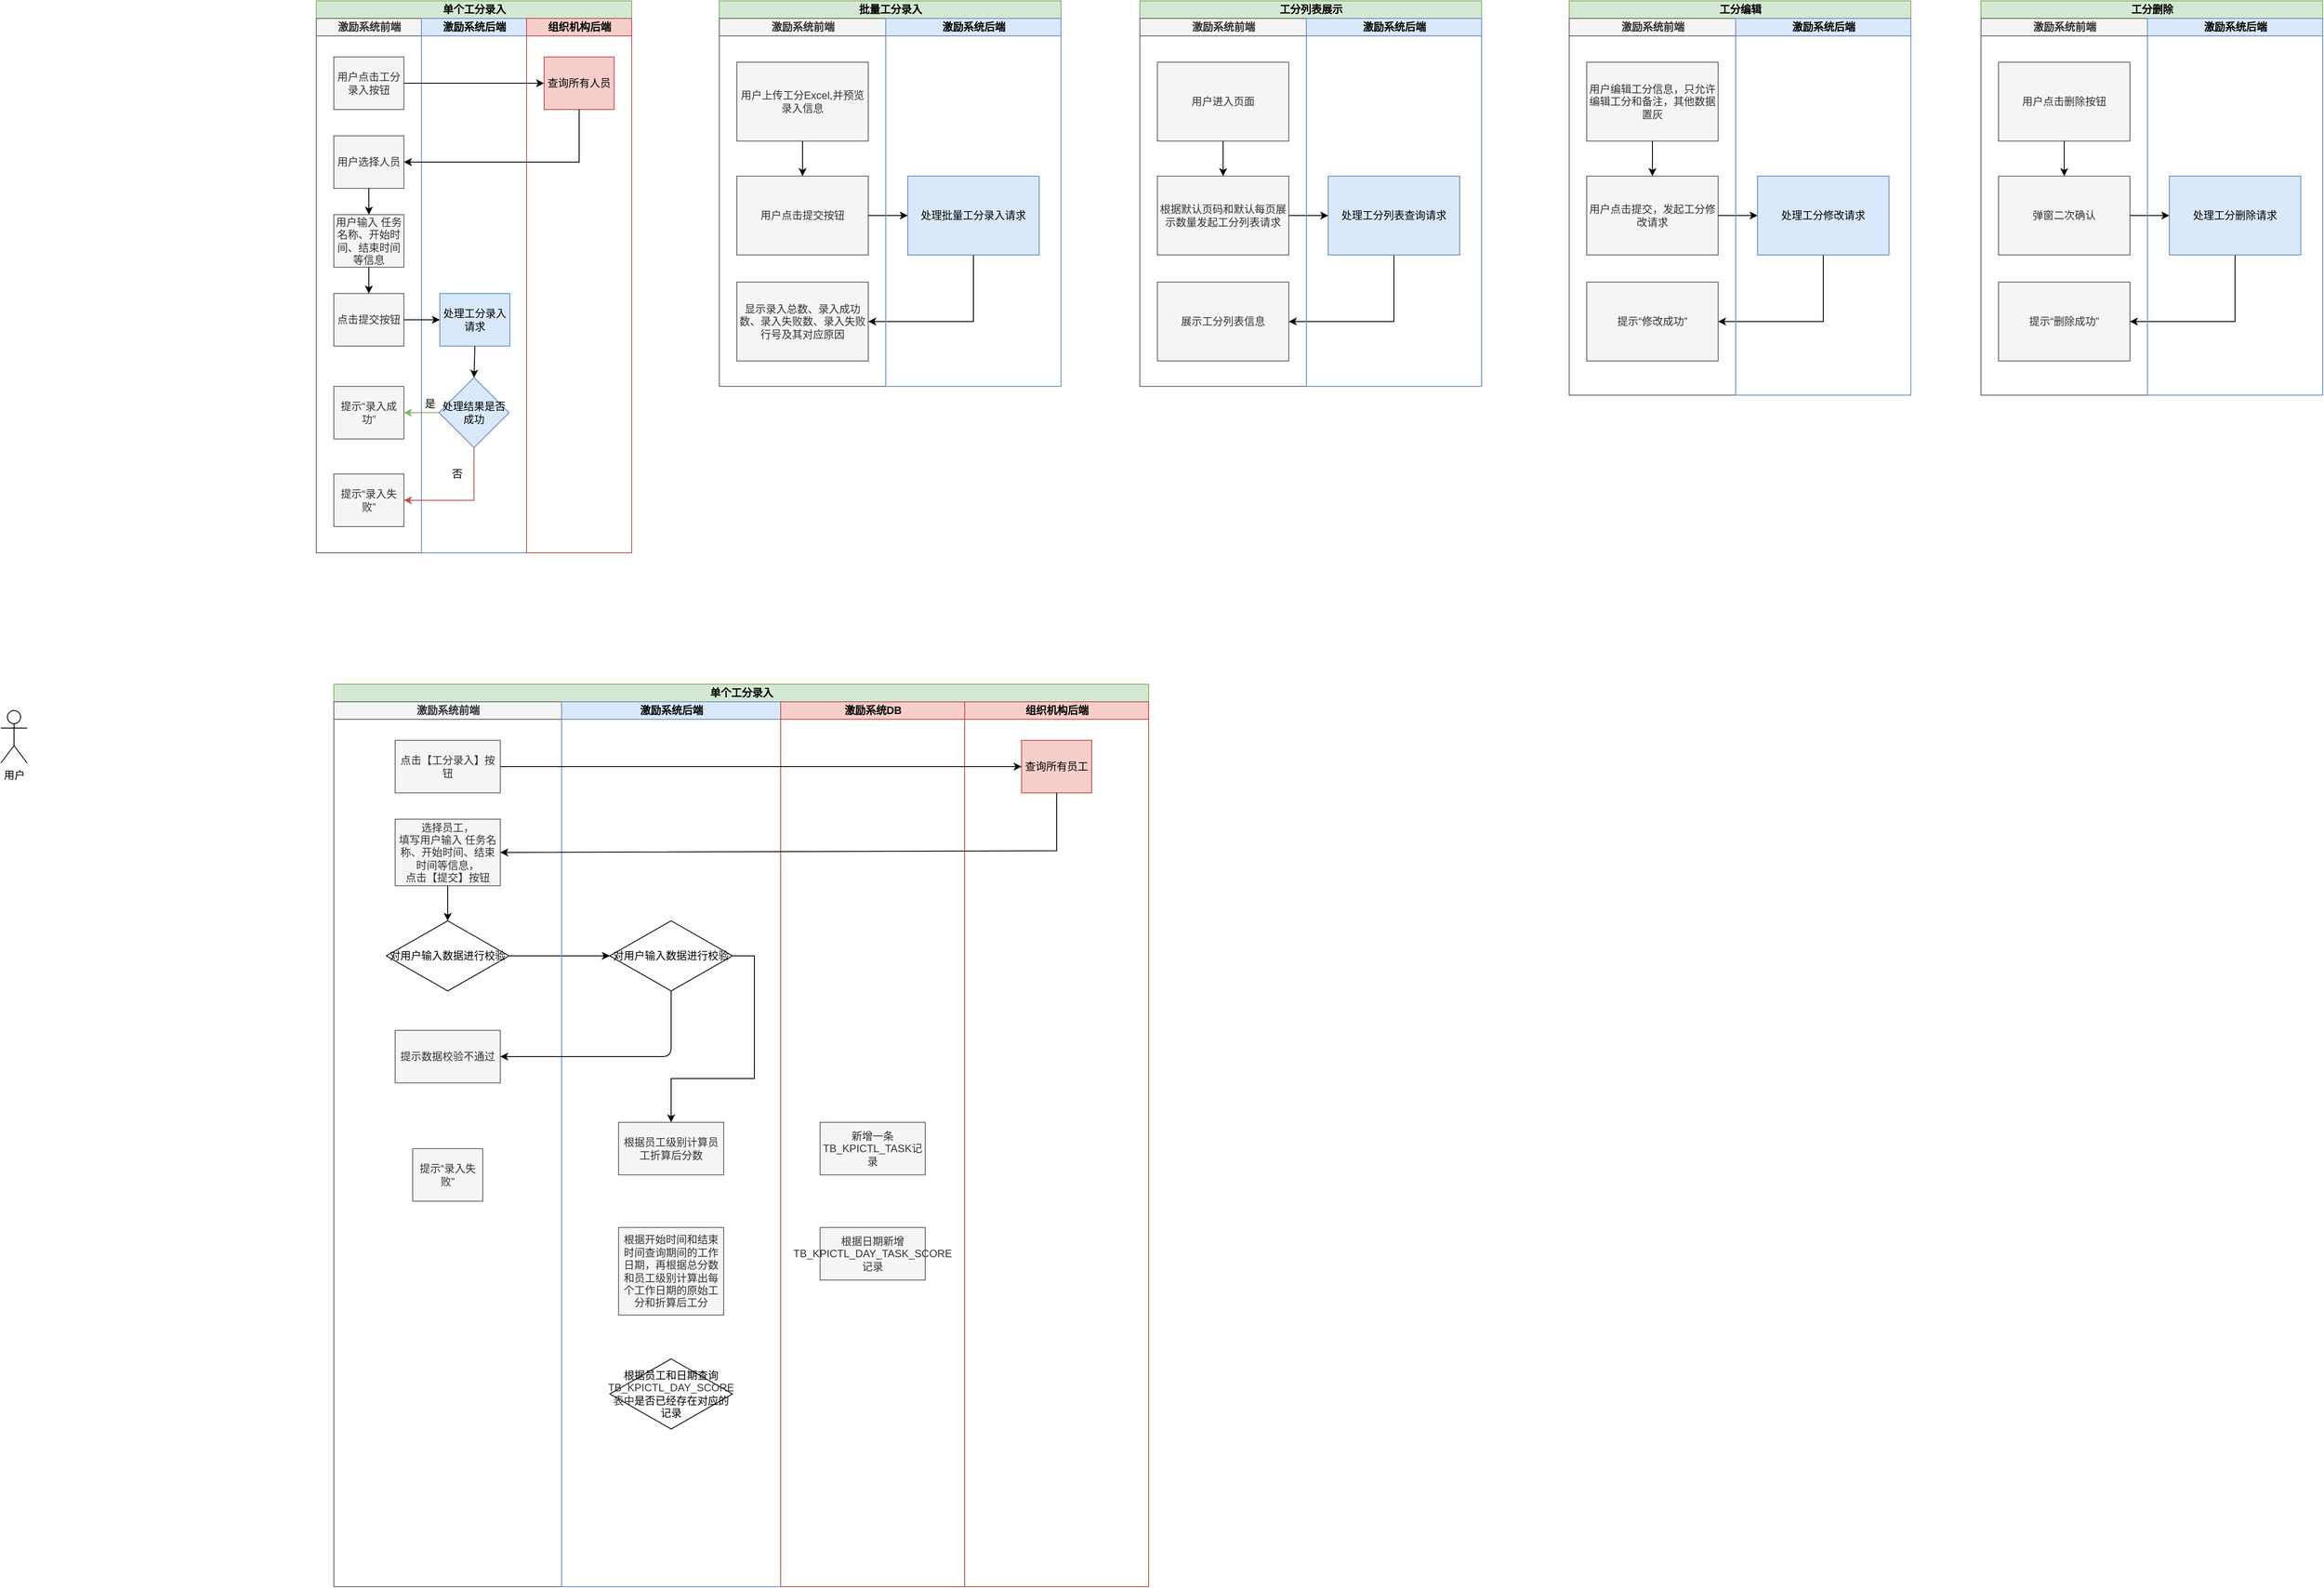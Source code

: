 <mxfile version="14.4.2" type="github">
  <diagram id="prtHgNgQTEPvFCAcTncT" name="Page-1">
    <mxGraphModel dx="2249" dy="1965" grid="1" gridSize="10" guides="1" tooltips="1" connect="1" arrows="1" fold="1" page="1" pageScale="1" pageWidth="827" pageHeight="1169" math="0" shadow="0">
      <root>
        <mxCell id="0" />
        <mxCell id="1" parent="0" />
        <mxCell id="nZk0RS3VTi37WjkvXvWl-15" value="单个工分录入" style="swimlane;html=1;childLayout=stackLayout;resizeParent=1;resizeParentMax=0;startSize=20;fillColor=#d5e8d4;strokeColor=#82b366;" parent="1" vertex="1">
          <mxGeometry x="220" y="-560" width="360" height="630" as="geometry" />
        </mxCell>
        <mxCell id="nZk0RS3VTi37WjkvXvWl-16" value="激励系统前端" style="swimlane;html=1;startSize=20;fillColor=#f5f5f5;strokeColor=#666666;fontColor=#333333;" parent="nZk0RS3VTi37WjkvXvWl-15" vertex="1">
          <mxGeometry y="20" width="120" height="610" as="geometry" />
        </mxCell>
        <mxCell id="nZk0RS3VTi37WjkvXvWl-20" value="用户点击工分录入按钮" style="rounded=0;whiteSpace=wrap;html=1;fontFamily=Helvetica;fontSize=12;fontColor=#333333;align=center;fillColor=#f5f5f5;strokeColor=#666666;" parent="nZk0RS3VTi37WjkvXvWl-16" vertex="1">
          <mxGeometry x="20" y="44" width="80" height="60" as="geometry" />
        </mxCell>
        <mxCell id="nZk0RS3VTi37WjkvXvWl-26" value="用户选择人员" style="rounded=0;whiteSpace=wrap;html=1;fontFamily=Helvetica;fontSize=12;fontColor=#333333;align=center;fillColor=#f5f5f5;strokeColor=#666666;" parent="nZk0RS3VTi37WjkvXvWl-16" vertex="1">
          <mxGeometry x="20" y="134" width="80" height="60" as="geometry" />
        </mxCell>
        <mxCell id="nZk0RS3VTi37WjkvXvWl-27" value="用户输入 任务名称、开始时间、结束时间等信息" style="rounded=0;whiteSpace=wrap;html=1;fontFamily=Helvetica;fontSize=12;fontColor=#333333;align=center;fillColor=#f5f5f5;strokeColor=#666666;" parent="nZk0RS3VTi37WjkvXvWl-16" vertex="1">
          <mxGeometry x="20" y="224" width="80" height="60" as="geometry" />
        </mxCell>
        <mxCell id="nZk0RS3VTi37WjkvXvWl-28" value="" style="endArrow=classic;html=1;entryX=0.5;entryY=0;entryDx=0;entryDy=0;exitX=0.5;exitY=1;exitDx=0;exitDy=0;" parent="nZk0RS3VTi37WjkvXvWl-16" source="nZk0RS3VTi37WjkvXvWl-26" target="nZk0RS3VTi37WjkvXvWl-27" edge="1">
          <mxGeometry width="50" height="50" relative="1" as="geometry">
            <mxPoint x="326" y="184" as="sourcePoint" />
            <mxPoint x="366" y="134" as="targetPoint" />
          </mxGeometry>
        </mxCell>
        <mxCell id="nZk0RS3VTi37WjkvXvWl-30" value="点击提交按钮" style="rounded=0;whiteSpace=wrap;html=1;fontFamily=Helvetica;fontSize=12;fontColor=#333333;align=center;fillColor=#f5f5f5;strokeColor=#666666;" parent="nZk0RS3VTi37WjkvXvWl-16" vertex="1">
          <mxGeometry x="20" y="314" width="80" height="60" as="geometry" />
        </mxCell>
        <mxCell id="nZk0RS3VTi37WjkvXvWl-31" value="" style="endArrow=classic;html=1;entryX=0.5;entryY=0;entryDx=0;entryDy=0;exitX=0.5;exitY=1;exitDx=0;exitDy=0;" parent="nZk0RS3VTi37WjkvXvWl-16" source="nZk0RS3VTi37WjkvXvWl-27" target="nZk0RS3VTi37WjkvXvWl-30" edge="1">
          <mxGeometry width="50" height="50" relative="1" as="geometry">
            <mxPoint x="60" y="290" as="sourcePoint" />
            <mxPoint x="84" y="210" as="targetPoint" />
          </mxGeometry>
        </mxCell>
        <mxCell id="nZk0RS3VTi37WjkvXvWl-43" value="提示“录入成功”" style="rounded=0;whiteSpace=wrap;html=1;fontFamily=Helvetica;fontSize=12;fontColor=#333333;align=center;fillColor=#f5f5f5;strokeColor=#666666;" parent="nZk0RS3VTi37WjkvXvWl-16" vertex="1">
          <mxGeometry x="20" y="420" width="80" height="60" as="geometry" />
        </mxCell>
        <mxCell id="nZk0RS3VTi37WjkvXvWl-44" value="提示“录入失败”" style="rounded=0;whiteSpace=wrap;html=1;fontFamily=Helvetica;fontSize=12;fontColor=#333333;align=center;fillColor=#f5f5f5;strokeColor=#666666;" parent="nZk0RS3VTi37WjkvXvWl-16" vertex="1">
          <mxGeometry x="20" y="520" width="80" height="60" as="geometry" />
        </mxCell>
        <mxCell id="nZk0RS3VTi37WjkvXvWl-17" value="激励系统后端" style="swimlane;html=1;startSize=20;fillColor=#dae8fc;strokeColor=#6c8ebf;" parent="nZk0RS3VTi37WjkvXvWl-15" vertex="1">
          <mxGeometry x="120" y="20" width="120" height="610" as="geometry" />
        </mxCell>
        <mxCell id="nZk0RS3VTi37WjkvXvWl-39" value="处理工分录入请求" style="rounded=0;whiteSpace=wrap;html=1;fontFamily=Helvetica;fontSize=12;align=center;fillColor=#dae8fc;strokeColor=#6c8ebf;" parent="nZk0RS3VTi37WjkvXvWl-17" vertex="1">
          <mxGeometry x="21" y="314" width="80" height="60" as="geometry" />
        </mxCell>
        <mxCell id="nZk0RS3VTi37WjkvXvWl-40" value="处理结果是否成功" style="rhombus;whiteSpace=wrap;html=1;fillColor=#dae8fc;strokeColor=#6c8ebf;" parent="nZk0RS3VTi37WjkvXvWl-17" vertex="1">
          <mxGeometry x="20" y="410" width="80" height="80" as="geometry" />
        </mxCell>
        <mxCell id="nZk0RS3VTi37WjkvXvWl-41" value="" style="endArrow=classic;html=1;exitX=0.5;exitY=1;exitDx=0;exitDy=0;entryX=0.5;entryY=0;entryDx=0;entryDy=0;" parent="nZk0RS3VTi37WjkvXvWl-17" source="nZk0RS3VTi37WjkvXvWl-39" target="nZk0RS3VTi37WjkvXvWl-40" edge="1">
          <mxGeometry width="50" height="50" relative="1" as="geometry">
            <mxPoint x="220" y="310" as="sourcePoint" />
            <mxPoint x="50" y="400" as="targetPoint" />
          </mxGeometry>
        </mxCell>
        <mxCell id="nZk0RS3VTi37WjkvXvWl-47" value="否" style="text;html=1;strokeColor=none;fillColor=none;align=center;verticalAlign=middle;whiteSpace=wrap;rounded=0;" parent="nZk0RS3VTi37WjkvXvWl-17" vertex="1">
          <mxGeometry x="21" y="510" width="40" height="20" as="geometry" />
        </mxCell>
        <mxCell id="nZk0RS3VTi37WjkvXvWl-48" value="是" style="text;html=1;strokeColor=none;fillColor=none;align=center;verticalAlign=middle;whiteSpace=wrap;rounded=0;" parent="nZk0RS3VTi37WjkvXvWl-17" vertex="1">
          <mxGeometry x="-10" y="430" width="40" height="20" as="geometry" />
        </mxCell>
        <mxCell id="nZk0RS3VTi37WjkvXvWl-18" value="组织机构后端" style="swimlane;html=1;startSize=20;fillColor=#f8cecc;strokeColor=#b85450;" parent="nZk0RS3VTi37WjkvXvWl-15" vertex="1">
          <mxGeometry x="240" y="20" width="120" height="610" as="geometry" />
        </mxCell>
        <mxCell id="nZk0RS3VTi37WjkvXvWl-21" value="查询所有人员" style="rounded=0;whiteSpace=wrap;html=1;fontFamily=Helvetica;fontSize=12;align=center;fillColor=#f8cecc;strokeColor=#b85450;" parent="nZk0RS3VTi37WjkvXvWl-18" vertex="1">
          <mxGeometry x="20" y="44" width="80" height="60" as="geometry" />
        </mxCell>
        <mxCell id="nZk0RS3VTi37WjkvXvWl-22" value="" style="endArrow=classic;html=1;entryX=0;entryY=0.5;entryDx=0;entryDy=0;" parent="nZk0RS3VTi37WjkvXvWl-15" source="nZk0RS3VTi37WjkvXvWl-20" target="nZk0RS3VTi37WjkvXvWl-21" edge="1">
          <mxGeometry width="50" height="50" relative="1" as="geometry">
            <mxPoint x="326" y="24" as="sourcePoint" />
            <mxPoint x="376" y="-26" as="targetPoint" />
          </mxGeometry>
        </mxCell>
        <mxCell id="nZk0RS3VTi37WjkvXvWl-23" value="" style="endArrow=classic;html=1;exitX=0.5;exitY=1;exitDx=0;exitDy=0;entryX=1;entryY=0.5;entryDx=0;entryDy=0;rounded=0;" parent="nZk0RS3VTi37WjkvXvWl-15" source="nZk0RS3VTi37WjkvXvWl-21" target="nZk0RS3VTi37WjkvXvWl-26" edge="1">
          <mxGeometry width="50" height="50" relative="1" as="geometry">
            <mxPoint x="326" y="224" as="sourcePoint" />
            <mxPoint x="106" y="184" as="targetPoint" />
            <Array as="points">
              <mxPoint x="300" y="184" />
            </Array>
          </mxGeometry>
        </mxCell>
        <mxCell id="nZk0RS3VTi37WjkvXvWl-45" value="" style="endArrow=classic;html=1;entryX=1;entryY=0.5;entryDx=0;entryDy=0;exitX=0;exitY=0.5;exitDx=0;exitDy=0;fillColor=#d5e8d4;strokeColor=#82b366;" parent="nZk0RS3VTi37WjkvXvWl-15" source="nZk0RS3VTi37WjkvXvWl-40" target="nZk0RS3VTi37WjkvXvWl-43" edge="1">
          <mxGeometry width="50" height="50" relative="1" as="geometry">
            <mxPoint x="340" y="540" as="sourcePoint" />
            <mxPoint x="390" y="490" as="targetPoint" />
          </mxGeometry>
        </mxCell>
        <mxCell id="nZk0RS3VTi37WjkvXvWl-46" value="" style="endArrow=classic;html=1;entryX=1;entryY=0.5;entryDx=0;entryDy=0;exitX=0.5;exitY=1;exitDx=0;exitDy=0;rounded=0;fillColor=#f8cecc;strokeColor=#b85450;" parent="nZk0RS3VTi37WjkvXvWl-15" source="nZk0RS3VTi37WjkvXvWl-40" target="nZk0RS3VTi37WjkvXvWl-44" edge="1">
          <mxGeometry width="50" height="50" relative="1" as="geometry">
            <mxPoint x="340" y="540" as="sourcePoint" />
            <mxPoint x="390" y="490" as="targetPoint" />
            <Array as="points">
              <mxPoint x="180" y="570" />
            </Array>
          </mxGeometry>
        </mxCell>
        <mxCell id="nZk0RS3VTi37WjkvXvWl-49" value="" style="endArrow=classic;html=1;entryX=0;entryY=0.5;entryDx=0;entryDy=0;exitX=1;exitY=0.5;exitDx=0;exitDy=0;" parent="nZk0RS3VTi37WjkvXvWl-15" source="nZk0RS3VTi37WjkvXvWl-30" target="nZk0RS3VTi37WjkvXvWl-39" edge="1">
          <mxGeometry width="50" height="50" relative="1" as="geometry">
            <mxPoint x="340" y="240" as="sourcePoint" />
            <mxPoint x="390" y="190" as="targetPoint" />
          </mxGeometry>
        </mxCell>
        <mxCell id="nZk0RS3VTi37WjkvXvWl-73" value="批量工分录入" style="swimlane;html=1;childLayout=stackLayout;resizeParent=1;resizeParentMax=0;startSize=20;fillColor=#d5e8d4;strokeColor=#82b366;" parent="1" vertex="1">
          <mxGeometry x="680" y="-560" width="390" height="440" as="geometry" />
        </mxCell>
        <mxCell id="nZk0RS3VTi37WjkvXvWl-74" value="激励系统前端" style="swimlane;html=1;startSize=20;fillColor=#f5f5f5;strokeColor=#666666;fontColor=#333333;" parent="nZk0RS3VTi37WjkvXvWl-73" vertex="1">
          <mxGeometry y="20" width="190" height="420" as="geometry" />
        </mxCell>
        <mxCell id="nZk0RS3VTi37WjkvXvWl-81" value="显示录入总数、录入成功数、录入失败数、录入失败行号及其对应原因" style="rounded=0;whiteSpace=wrap;html=1;fontFamily=Helvetica;fontSize=12;fontColor=#333333;align=center;fillColor=#f5f5f5;strokeColor=#666666;" parent="nZk0RS3VTi37WjkvXvWl-74" vertex="1">
          <mxGeometry x="20" y="301" width="150" height="90" as="geometry" />
        </mxCell>
        <mxCell id="nZk0RS3VTi37WjkvXvWl-97" value="用户点击提交按钮" style="rounded=0;whiteSpace=wrap;html=1;fontFamily=Helvetica;fontSize=12;fontColor=#333333;align=center;fillColor=#f5f5f5;strokeColor=#666666;" parent="nZk0RS3VTi37WjkvXvWl-74" vertex="1">
          <mxGeometry x="20" y="180" width="150" height="90" as="geometry" />
        </mxCell>
        <mxCell id="nZk0RS3VTi37WjkvXvWl-99" value="用户上传工分Excel,并预览录入信息" style="rounded=0;whiteSpace=wrap;html=1;fontFamily=Helvetica;fontSize=12;fontColor=#333333;align=center;fillColor=#f5f5f5;strokeColor=#666666;" parent="nZk0RS3VTi37WjkvXvWl-74" vertex="1">
          <mxGeometry x="20" y="50" width="150" height="90" as="geometry" />
        </mxCell>
        <mxCell id="nZk0RS3VTi37WjkvXvWl-100" value="" style="endArrow=classic;html=1;entryX=0.5;entryY=0;entryDx=0;entryDy=0;exitX=0.5;exitY=1;exitDx=0;exitDy=0;" parent="nZk0RS3VTi37WjkvXvWl-74" source="nZk0RS3VTi37WjkvXvWl-99" target="nZk0RS3VTi37WjkvXvWl-97" edge="1">
          <mxGeometry width="50" height="50" relative="1" as="geometry">
            <mxPoint x="-350" y="120" as="sourcePoint" />
            <mxPoint x="-300" y="70" as="targetPoint" />
          </mxGeometry>
        </mxCell>
        <mxCell id="nZk0RS3VTi37WjkvXvWl-86" value="" style="endArrow=classic;html=1;exitX=0.5;exitY=1;exitDx=0;exitDy=0;entryX=1;entryY=0.5;entryDx=0;entryDy=0;rounded=0;" parent="nZk0RS3VTi37WjkvXvWl-73" source="nZk0RS3VTi37WjkvXvWl-98" target="nZk0RS3VTi37WjkvXvWl-81" edge="1">
          <mxGeometry width="50" height="50" relative="1" as="geometry">
            <mxPoint x="280" y="275" as="sourcePoint" />
            <mxPoint x="180" y="581" as="targetPoint" />
            <Array as="points">
              <mxPoint x="290" y="366" />
            </Array>
          </mxGeometry>
        </mxCell>
        <mxCell id="nZk0RS3VTi37WjkvXvWl-91" value="" style="endArrow=classic;html=1;entryX=0;entryY=0.5;entryDx=0;entryDy=0;" parent="nZk0RS3VTi37WjkvXvWl-73" target="nZk0RS3VTi37WjkvXvWl-98" edge="1">
          <mxGeometry width="50" height="50" relative="1" as="geometry">
            <mxPoint x="170" y="245" as="sourcePoint" />
            <mxPoint x="210" y="245" as="targetPoint" />
          </mxGeometry>
        </mxCell>
        <mxCell id="nZk0RS3VTi37WjkvXvWl-83" value="激励系统后端" style="swimlane;html=1;startSize=20;fillColor=#dae8fc;strokeColor=#6c8ebf;" parent="nZk0RS3VTi37WjkvXvWl-73" vertex="1">
          <mxGeometry x="190" y="20" width="200" height="420" as="geometry" />
        </mxCell>
        <mxCell id="nZk0RS3VTi37WjkvXvWl-98" value="处理批量工分录入请求" style="rounded=0;whiteSpace=wrap;html=1;fontFamily=Helvetica;fontSize=12;align=center;fillColor=#dae8fc;strokeColor=#6c8ebf;" parent="nZk0RS3VTi37WjkvXvWl-83" vertex="1">
          <mxGeometry x="25" y="180" width="150" height="90" as="geometry" />
        </mxCell>
        <mxCell id="nZk0RS3VTi37WjkvXvWl-111" value="工分列表展示" style="swimlane;html=1;childLayout=stackLayout;resizeParent=1;resizeParentMax=0;startSize=20;fillColor=#d5e8d4;strokeColor=#82b366;" parent="1" vertex="1">
          <mxGeometry x="1160" y="-560" width="390" height="440" as="geometry" />
        </mxCell>
        <mxCell id="nZk0RS3VTi37WjkvXvWl-112" value="激励系统前端" style="swimlane;html=1;startSize=20;fillColor=#f5f5f5;strokeColor=#666666;fontColor=#333333;" parent="nZk0RS3VTi37WjkvXvWl-111" vertex="1">
          <mxGeometry y="20" width="190" height="420" as="geometry" />
        </mxCell>
        <mxCell id="nZk0RS3VTi37WjkvXvWl-113" value="展示工分列表信息" style="rounded=0;whiteSpace=wrap;html=1;fontFamily=Helvetica;fontSize=12;fontColor=#333333;align=center;fillColor=#f5f5f5;strokeColor=#666666;" parent="nZk0RS3VTi37WjkvXvWl-112" vertex="1">
          <mxGeometry x="20" y="301" width="150" height="90" as="geometry" />
        </mxCell>
        <mxCell id="nZk0RS3VTi37WjkvXvWl-114" value="根据默认页码和默认每页展示数量发起工分列表请求" style="rounded=0;whiteSpace=wrap;html=1;fontFamily=Helvetica;fontSize=12;fontColor=#333333;align=center;fillColor=#f5f5f5;strokeColor=#666666;" parent="nZk0RS3VTi37WjkvXvWl-112" vertex="1">
          <mxGeometry x="20" y="180" width="150" height="90" as="geometry" />
        </mxCell>
        <mxCell id="nZk0RS3VTi37WjkvXvWl-115" value="用户进入页面" style="rounded=0;whiteSpace=wrap;html=1;fontFamily=Helvetica;fontSize=12;fontColor=#333333;align=center;fillColor=#f5f5f5;strokeColor=#666666;" parent="nZk0RS3VTi37WjkvXvWl-112" vertex="1">
          <mxGeometry x="20" y="50" width="150" height="90" as="geometry" />
        </mxCell>
        <mxCell id="nZk0RS3VTi37WjkvXvWl-116" value="" style="endArrow=classic;html=1;entryX=0.5;entryY=0;entryDx=0;entryDy=0;exitX=0.5;exitY=1;exitDx=0;exitDy=0;" parent="nZk0RS3VTi37WjkvXvWl-112" source="nZk0RS3VTi37WjkvXvWl-115" target="nZk0RS3VTi37WjkvXvWl-114" edge="1">
          <mxGeometry width="50" height="50" relative="1" as="geometry">
            <mxPoint x="-350" y="120" as="sourcePoint" />
            <mxPoint x="-300" y="70" as="targetPoint" />
          </mxGeometry>
        </mxCell>
        <mxCell id="nZk0RS3VTi37WjkvXvWl-117" value="" style="endArrow=classic;html=1;exitX=0.5;exitY=1;exitDx=0;exitDy=0;entryX=1;entryY=0.5;entryDx=0;entryDy=0;rounded=0;" parent="nZk0RS3VTi37WjkvXvWl-111" source="nZk0RS3VTi37WjkvXvWl-120" target="nZk0RS3VTi37WjkvXvWl-113" edge="1">
          <mxGeometry width="50" height="50" relative="1" as="geometry">
            <mxPoint x="280" y="275" as="sourcePoint" />
            <mxPoint x="180" y="581" as="targetPoint" />
            <Array as="points">
              <mxPoint x="290" y="366" />
            </Array>
          </mxGeometry>
        </mxCell>
        <mxCell id="nZk0RS3VTi37WjkvXvWl-118" value="" style="endArrow=classic;html=1;entryX=0;entryY=0.5;entryDx=0;entryDy=0;" parent="nZk0RS3VTi37WjkvXvWl-111" target="nZk0RS3VTi37WjkvXvWl-120" edge="1">
          <mxGeometry width="50" height="50" relative="1" as="geometry">
            <mxPoint x="170" y="245" as="sourcePoint" />
            <mxPoint x="210" y="245" as="targetPoint" />
          </mxGeometry>
        </mxCell>
        <mxCell id="nZk0RS3VTi37WjkvXvWl-119" value="激励系统后端" style="swimlane;html=1;startSize=20;fillColor=#dae8fc;strokeColor=#6c8ebf;" parent="nZk0RS3VTi37WjkvXvWl-111" vertex="1">
          <mxGeometry x="190" y="20" width="200" height="420" as="geometry" />
        </mxCell>
        <mxCell id="nZk0RS3VTi37WjkvXvWl-120" value="处理工分列表查询请求" style="rounded=0;whiteSpace=wrap;html=1;fontFamily=Helvetica;fontSize=12;align=center;fillColor=#dae8fc;strokeColor=#6c8ebf;" parent="nZk0RS3VTi37WjkvXvWl-119" vertex="1">
          <mxGeometry x="25" y="180" width="150" height="90" as="geometry" />
        </mxCell>
        <mxCell id="nZk0RS3VTi37WjkvXvWl-136" value="工分编辑" style="swimlane;html=1;childLayout=stackLayout;resizeParent=1;resizeParentMax=0;startSize=20;fillColor=#d5e8d4;strokeColor=#82b366;" parent="1" vertex="1">
          <mxGeometry x="1650" y="-560" width="390" height="450" as="geometry" />
        </mxCell>
        <mxCell id="nZk0RS3VTi37WjkvXvWl-137" value="激励系统前端" style="swimlane;html=1;startSize=20;fillColor=#f5f5f5;strokeColor=#666666;fontColor=#333333;" parent="nZk0RS3VTi37WjkvXvWl-136" vertex="1">
          <mxGeometry y="20" width="190" height="430" as="geometry" />
        </mxCell>
        <mxCell id="nZk0RS3VTi37WjkvXvWl-138" value="提示“修改成功”" style="rounded=0;whiteSpace=wrap;html=1;fontFamily=Helvetica;fontSize=12;fontColor=#333333;align=center;fillColor=#f5f5f5;strokeColor=#666666;" parent="nZk0RS3VTi37WjkvXvWl-137" vertex="1">
          <mxGeometry x="20" y="301" width="150" height="90" as="geometry" />
        </mxCell>
        <mxCell id="nZk0RS3VTi37WjkvXvWl-139" value="用户点击提交，发起工分修改请求" style="rounded=0;whiteSpace=wrap;html=1;fontFamily=Helvetica;fontSize=12;fontColor=#333333;align=center;fillColor=#f5f5f5;strokeColor=#666666;" parent="nZk0RS3VTi37WjkvXvWl-137" vertex="1">
          <mxGeometry x="20" y="180" width="150" height="90" as="geometry" />
        </mxCell>
        <mxCell id="nZk0RS3VTi37WjkvXvWl-140" value="用户编辑工分信息，只允许编辑工分和备注，其他数据置灰" style="rounded=0;whiteSpace=wrap;html=1;fontFamily=Helvetica;fontSize=12;fontColor=#333333;align=center;fillColor=#f5f5f5;strokeColor=#666666;" parent="nZk0RS3VTi37WjkvXvWl-137" vertex="1">
          <mxGeometry x="20" y="50" width="150" height="90" as="geometry" />
        </mxCell>
        <mxCell id="nZk0RS3VTi37WjkvXvWl-141" value="" style="endArrow=classic;html=1;entryX=0.5;entryY=0;entryDx=0;entryDy=0;exitX=0.5;exitY=1;exitDx=0;exitDy=0;" parent="nZk0RS3VTi37WjkvXvWl-137" source="nZk0RS3VTi37WjkvXvWl-140" target="nZk0RS3VTi37WjkvXvWl-139" edge="1">
          <mxGeometry width="50" height="50" relative="1" as="geometry">
            <mxPoint x="-350" y="120" as="sourcePoint" />
            <mxPoint x="-300" y="70" as="targetPoint" />
          </mxGeometry>
        </mxCell>
        <mxCell id="nZk0RS3VTi37WjkvXvWl-142" value="" style="endArrow=classic;html=1;exitX=0.5;exitY=1;exitDx=0;exitDy=0;entryX=1;entryY=0.5;entryDx=0;entryDy=0;rounded=0;" parent="nZk0RS3VTi37WjkvXvWl-136" source="nZk0RS3VTi37WjkvXvWl-145" target="nZk0RS3VTi37WjkvXvWl-138" edge="1">
          <mxGeometry width="50" height="50" relative="1" as="geometry">
            <mxPoint x="280" y="275" as="sourcePoint" />
            <mxPoint x="180" y="581" as="targetPoint" />
            <Array as="points">
              <mxPoint x="290" y="366" />
            </Array>
          </mxGeometry>
        </mxCell>
        <mxCell id="nZk0RS3VTi37WjkvXvWl-143" value="" style="endArrow=classic;html=1;entryX=0;entryY=0.5;entryDx=0;entryDy=0;" parent="nZk0RS3VTi37WjkvXvWl-136" target="nZk0RS3VTi37WjkvXvWl-145" edge="1">
          <mxGeometry width="50" height="50" relative="1" as="geometry">
            <mxPoint x="170" y="245" as="sourcePoint" />
            <mxPoint x="210" y="245" as="targetPoint" />
          </mxGeometry>
        </mxCell>
        <mxCell id="nZk0RS3VTi37WjkvXvWl-144" value="激励系统后端" style="swimlane;html=1;startSize=20;fillColor=#dae8fc;strokeColor=#6c8ebf;" parent="nZk0RS3VTi37WjkvXvWl-136" vertex="1">
          <mxGeometry x="190" y="20" width="200" height="430" as="geometry" />
        </mxCell>
        <mxCell id="nZk0RS3VTi37WjkvXvWl-145" value="处理工分修改请求" style="rounded=0;whiteSpace=wrap;html=1;fontFamily=Helvetica;fontSize=12;align=center;fillColor=#dae8fc;strokeColor=#6c8ebf;" parent="nZk0RS3VTi37WjkvXvWl-144" vertex="1">
          <mxGeometry x="25" y="180" width="150" height="90" as="geometry" />
        </mxCell>
        <mxCell id="nZk0RS3VTi37WjkvXvWl-146" value="工分删除" style="swimlane;html=1;childLayout=stackLayout;resizeParent=1;resizeParentMax=0;startSize=20;fillColor=#d5e8d4;strokeColor=#82b366;" parent="1" vertex="1">
          <mxGeometry x="2120" y="-560" width="390" height="450" as="geometry" />
        </mxCell>
        <mxCell id="nZk0RS3VTi37WjkvXvWl-147" value="激励系统前端" style="swimlane;html=1;startSize=20;fillColor=#f5f5f5;strokeColor=#666666;fontColor=#333333;" parent="nZk0RS3VTi37WjkvXvWl-146" vertex="1">
          <mxGeometry y="20" width="190" height="430" as="geometry" />
        </mxCell>
        <mxCell id="nZk0RS3VTi37WjkvXvWl-148" value="提示“删除成功”" style="rounded=0;whiteSpace=wrap;html=1;fontFamily=Helvetica;fontSize=12;fontColor=#333333;align=center;fillColor=#f5f5f5;strokeColor=#666666;" parent="nZk0RS3VTi37WjkvXvWl-147" vertex="1">
          <mxGeometry x="20" y="301" width="150" height="90" as="geometry" />
        </mxCell>
        <mxCell id="nZk0RS3VTi37WjkvXvWl-149" value="弹窗二次确认" style="rounded=0;whiteSpace=wrap;html=1;fontFamily=Helvetica;fontSize=12;fontColor=#333333;align=center;fillColor=#f5f5f5;strokeColor=#666666;" parent="nZk0RS3VTi37WjkvXvWl-147" vertex="1">
          <mxGeometry x="20" y="180" width="150" height="90" as="geometry" />
        </mxCell>
        <mxCell id="nZk0RS3VTi37WjkvXvWl-150" value="用户点击删除按钮" style="rounded=0;whiteSpace=wrap;html=1;fontFamily=Helvetica;fontSize=12;fontColor=#333333;align=center;fillColor=#f5f5f5;strokeColor=#666666;" parent="nZk0RS3VTi37WjkvXvWl-147" vertex="1">
          <mxGeometry x="20" y="50" width="150" height="90" as="geometry" />
        </mxCell>
        <mxCell id="nZk0RS3VTi37WjkvXvWl-151" value="" style="endArrow=classic;html=1;entryX=0.5;entryY=0;entryDx=0;entryDy=0;exitX=0.5;exitY=1;exitDx=0;exitDy=0;" parent="nZk0RS3VTi37WjkvXvWl-147" source="nZk0RS3VTi37WjkvXvWl-150" target="nZk0RS3VTi37WjkvXvWl-149" edge="1">
          <mxGeometry width="50" height="50" relative="1" as="geometry">
            <mxPoint x="-350" y="120" as="sourcePoint" />
            <mxPoint x="-300" y="70" as="targetPoint" />
          </mxGeometry>
        </mxCell>
        <mxCell id="nZk0RS3VTi37WjkvXvWl-152" value="" style="endArrow=classic;html=1;exitX=0.5;exitY=1;exitDx=0;exitDy=0;entryX=1;entryY=0.5;entryDx=0;entryDy=0;rounded=0;" parent="nZk0RS3VTi37WjkvXvWl-146" source="nZk0RS3VTi37WjkvXvWl-155" target="nZk0RS3VTi37WjkvXvWl-148" edge="1">
          <mxGeometry width="50" height="50" relative="1" as="geometry">
            <mxPoint x="280" y="275" as="sourcePoint" />
            <mxPoint x="180" y="581" as="targetPoint" />
            <Array as="points">
              <mxPoint x="290" y="366" />
            </Array>
          </mxGeometry>
        </mxCell>
        <mxCell id="nZk0RS3VTi37WjkvXvWl-153" value="" style="endArrow=classic;html=1;entryX=0;entryY=0.5;entryDx=0;entryDy=0;" parent="nZk0RS3VTi37WjkvXvWl-146" target="nZk0RS3VTi37WjkvXvWl-155" edge="1">
          <mxGeometry width="50" height="50" relative="1" as="geometry">
            <mxPoint x="170" y="245" as="sourcePoint" />
            <mxPoint x="210" y="245" as="targetPoint" />
          </mxGeometry>
        </mxCell>
        <mxCell id="nZk0RS3VTi37WjkvXvWl-154" value="激励系统后端" style="swimlane;html=1;startSize=20;fillColor=#dae8fc;strokeColor=#6c8ebf;" parent="nZk0RS3VTi37WjkvXvWl-146" vertex="1">
          <mxGeometry x="190" y="20" width="200" height="430" as="geometry" />
        </mxCell>
        <mxCell id="nZk0RS3VTi37WjkvXvWl-155" value="处理工分删除请求" style="rounded=0;whiteSpace=wrap;html=1;fontFamily=Helvetica;fontSize=12;align=center;fillColor=#dae8fc;strokeColor=#6c8ebf;" parent="nZk0RS3VTi37WjkvXvWl-154" vertex="1">
          <mxGeometry x="25" y="180" width="150" height="90" as="geometry" />
        </mxCell>
        <mxCell id="0NntgrHoQrxKfrzZQnRG-1" value="单个工分录入" style="swimlane;html=1;childLayout=stackLayout;resizeParent=1;resizeParentMax=0;startSize=20;fillColor=#d5e8d4;strokeColor=#82b366;" vertex="1" parent="1">
          <mxGeometry x="240" y="220" width="930" height="1030" as="geometry" />
        </mxCell>
        <mxCell id="0NntgrHoQrxKfrzZQnRG-23" value="" style="endArrow=classic;html=1;exitX=1;exitY=0.5;exitDx=0;exitDy=0;entryX=0;entryY=0.5;entryDx=0;entryDy=0;" edge="1" parent="0NntgrHoQrxKfrzZQnRG-1" source="0NntgrHoQrxKfrzZQnRG-26" target="0NntgrHoQrxKfrzZQnRG-49">
          <mxGeometry width="50" height="50" relative="1" as="geometry">
            <mxPoint x="140" y="364" as="sourcePoint" />
            <mxPoint x="270" y="310" as="targetPoint" />
          </mxGeometry>
        </mxCell>
        <mxCell id="0NntgrHoQrxKfrzZQnRG-2" value="激励系统前端" style="swimlane;html=1;startSize=20;fillColor=#f5f5f5;strokeColor=#666666;fontColor=#333333;" vertex="1" parent="0NntgrHoQrxKfrzZQnRG-1">
          <mxGeometry y="20" width="260" height="1010" as="geometry" />
        </mxCell>
        <mxCell id="0NntgrHoQrxKfrzZQnRG-3" value="点击【工分录入】按钮" style="rounded=0;whiteSpace=wrap;html=1;fontFamily=Helvetica;fontSize=12;fontColor=#333333;align=center;fillColor=#f5f5f5;strokeColor=#666666;" vertex="1" parent="0NntgrHoQrxKfrzZQnRG-2">
          <mxGeometry x="70" y="44" width="120" height="60" as="geometry" />
        </mxCell>
        <mxCell id="0NntgrHoQrxKfrzZQnRG-4" value="选择员工，&lt;br&gt;填写用户输入 任务名称、开始时间、结束时间等信息，&lt;br&gt;&lt;div&gt;&lt;span&gt;点击【提交&lt;/span&gt;&lt;span&gt;】按钮&lt;/span&gt;&lt;/div&gt;" style="rounded=0;whiteSpace=wrap;html=1;fontFamily=Helvetica;fontSize=12;fontColor=#333333;align=center;fillColor=#f5f5f5;strokeColor=#666666;" vertex="1" parent="0NntgrHoQrxKfrzZQnRG-2">
          <mxGeometry x="70" y="134" width="120" height="76" as="geometry" />
        </mxCell>
        <mxCell id="0NntgrHoQrxKfrzZQnRG-6" value="" style="endArrow=classic;html=1;entryX=0.5;entryY=0;entryDx=0;entryDy=0;exitX=0.5;exitY=1;exitDx=0;exitDy=0;" edge="1" parent="0NntgrHoQrxKfrzZQnRG-2" source="0NntgrHoQrxKfrzZQnRG-4" target="0NntgrHoQrxKfrzZQnRG-26">
          <mxGeometry width="50" height="50" relative="1" as="geometry">
            <mxPoint x="366" y="184" as="sourcePoint" />
            <mxPoint x="130" y="230" as="targetPoint" />
          </mxGeometry>
        </mxCell>
        <mxCell id="0NntgrHoQrxKfrzZQnRG-10" value="提示“录入失败”" style="rounded=0;whiteSpace=wrap;html=1;fontFamily=Helvetica;fontSize=12;fontColor=#333333;align=center;fillColor=#f5f5f5;strokeColor=#666666;" vertex="1" parent="0NntgrHoQrxKfrzZQnRG-2">
          <mxGeometry x="90" y="510" width="80" height="60" as="geometry" />
        </mxCell>
        <mxCell id="0NntgrHoQrxKfrzZQnRG-26" value="对用户输入数据进行校验" style="rhombus;whiteSpace=wrap;html=1;" vertex="1" parent="0NntgrHoQrxKfrzZQnRG-2">
          <mxGeometry x="60" y="250" width="140" height="80" as="geometry" />
        </mxCell>
        <mxCell id="0NntgrHoQrxKfrzZQnRG-47" value="提示数据校验不通过" style="rounded=0;whiteSpace=wrap;html=1;fontFamily=Helvetica;fontSize=12;fontColor=#333333;align=center;fillColor=#f5f5f5;strokeColor=#666666;" vertex="1" parent="0NntgrHoQrxKfrzZQnRG-2">
          <mxGeometry x="70" y="375" width="120" height="60" as="geometry" />
        </mxCell>
        <mxCell id="0NntgrHoQrxKfrzZQnRG-11" value="激励系统后端" style="swimlane;html=1;startSize=20;fillColor=#dae8fc;strokeColor=#6c8ebf;" vertex="1" parent="0NntgrHoQrxKfrzZQnRG-1">
          <mxGeometry x="260" y="20" width="250" height="1010" as="geometry" />
        </mxCell>
        <mxCell id="0NntgrHoQrxKfrzZQnRG-49" value="对用户输入数据进行校验" style="rhombus;whiteSpace=wrap;html=1;" vertex="1" parent="0NntgrHoQrxKfrzZQnRG-11">
          <mxGeometry x="55" y="250" width="140" height="80" as="geometry" />
        </mxCell>
        <mxCell id="0NntgrHoQrxKfrzZQnRG-50" value="根据员工级别计算员工折算后分数" style="rounded=0;whiteSpace=wrap;html=1;fontFamily=Helvetica;fontSize=12;fontColor=#333333;align=center;fillColor=#f5f5f5;strokeColor=#666666;" vertex="1" parent="0NntgrHoQrxKfrzZQnRG-11">
          <mxGeometry x="65" y="480" width="120" height="60" as="geometry" />
        </mxCell>
        <mxCell id="0NntgrHoQrxKfrzZQnRG-54" value="" style="endArrow=classic;html=1;exitX=1;exitY=0.5;exitDx=0;exitDy=0;entryX=0.5;entryY=0;entryDx=0;entryDy=0;rounded=0;" edge="1" parent="0NntgrHoQrxKfrzZQnRG-11" source="0NntgrHoQrxKfrzZQnRG-49" target="0NntgrHoQrxKfrzZQnRG-50">
          <mxGeometry width="50" height="50" relative="1" as="geometry">
            <mxPoint x="135" y="340" as="sourcePoint" />
            <mxPoint x="-60" y="415" as="targetPoint" />
            <Array as="points">
              <mxPoint x="220" y="290" />
              <mxPoint x="220" y="430" />
              <mxPoint x="125" y="430" />
            </Array>
          </mxGeometry>
        </mxCell>
        <mxCell id="0NntgrHoQrxKfrzZQnRG-55" value="根据开始时间和结束时间查询期间的工作日期，再根据总分数和员工级别计算出每个工作日期的原始工分和折算后工分" style="rounded=0;whiteSpace=wrap;html=1;fontFamily=Helvetica;fontSize=12;fontColor=#333333;align=center;fillColor=#f5f5f5;strokeColor=#666666;" vertex="1" parent="0NntgrHoQrxKfrzZQnRG-11">
          <mxGeometry x="65" y="600" width="120" height="100" as="geometry" />
        </mxCell>
        <mxCell id="0NntgrHoQrxKfrzZQnRG-57" value="根据员工和日期查询&lt;span style=&quot;color: rgb(51 , 51 , 51)&quot;&gt;TB_KPICTL_DAY_SCORE表中&lt;/span&gt;是否已经存在对应的记录" style="rhombus;whiteSpace=wrap;html=1;" vertex="1" parent="0NntgrHoQrxKfrzZQnRG-11">
          <mxGeometry x="55" y="750" width="140" height="80" as="geometry" />
        </mxCell>
        <mxCell id="0NntgrHoQrxKfrzZQnRG-17" value="激励系统DB" style="swimlane;html=1;startSize=20;fillColor=#f8cecc;strokeColor=#b85450;" vertex="1" parent="0NntgrHoQrxKfrzZQnRG-1">
          <mxGeometry x="510" y="20" width="210" height="1010" as="geometry" />
        </mxCell>
        <mxCell id="0NntgrHoQrxKfrzZQnRG-53" value="新增一条TB_KPICTL_TASK记录" style="rounded=0;whiteSpace=wrap;html=1;fontFamily=Helvetica;fontSize=12;fontColor=#333333;align=center;fillColor=#f5f5f5;strokeColor=#666666;" vertex="1" parent="0NntgrHoQrxKfrzZQnRG-17">
          <mxGeometry x="45" y="480" width="120" height="60" as="geometry" />
        </mxCell>
        <mxCell id="0NntgrHoQrxKfrzZQnRG-56" value="根据日期新增TB_KPICTL_DAY_TASK_SCORE记录" style="rounded=0;whiteSpace=wrap;html=1;fontFamily=Helvetica;fontSize=12;fontColor=#333333;align=center;fillColor=#f5f5f5;strokeColor=#666666;" vertex="1" parent="0NntgrHoQrxKfrzZQnRG-17">
          <mxGeometry x="45" y="600" width="120" height="60" as="geometry" />
        </mxCell>
        <mxCell id="0NntgrHoQrxKfrzZQnRG-51" value="组织机构后端" style="swimlane;html=1;startSize=20;fillColor=#f8cecc;strokeColor=#b85450;" vertex="1" parent="0NntgrHoQrxKfrzZQnRG-1">
          <mxGeometry x="720" y="20" width="210" height="1010" as="geometry" />
        </mxCell>
        <mxCell id="0NntgrHoQrxKfrzZQnRG-52" value="查询所有员工" style="rounded=0;whiteSpace=wrap;html=1;fontFamily=Helvetica;fontSize=12;align=center;fillColor=#f8cecc;strokeColor=#b85450;" vertex="1" parent="0NntgrHoQrxKfrzZQnRG-51">
          <mxGeometry x="65" y="44" width="80" height="60" as="geometry" />
        </mxCell>
        <mxCell id="0NntgrHoQrxKfrzZQnRG-19" value="" style="endArrow=classic;html=1;entryX=0;entryY=0.5;entryDx=0;entryDy=0;" edge="1" parent="0NntgrHoQrxKfrzZQnRG-1" source="0NntgrHoQrxKfrzZQnRG-3" target="0NntgrHoQrxKfrzZQnRG-52">
          <mxGeometry width="50" height="50" relative="1" as="geometry">
            <mxPoint x="326" y="24" as="sourcePoint" />
            <mxPoint x="575" y="94" as="targetPoint" />
          </mxGeometry>
        </mxCell>
        <mxCell id="0NntgrHoQrxKfrzZQnRG-20" value="" style="endArrow=classic;html=1;exitX=0.5;exitY=1;exitDx=0;exitDy=0;entryX=1;entryY=0.5;entryDx=0;entryDy=0;rounded=0;" edge="1" parent="0NntgrHoQrxKfrzZQnRG-1" source="0NntgrHoQrxKfrzZQnRG-52" target="0NntgrHoQrxKfrzZQnRG-4">
          <mxGeometry width="50" height="50" relative="1" as="geometry">
            <mxPoint x="615" y="124" as="sourcePoint" />
            <mxPoint x="106" y="184" as="targetPoint" />
            <Array as="points">
              <mxPoint x="825" y="190" />
            </Array>
          </mxGeometry>
        </mxCell>
        <mxCell id="0NntgrHoQrxKfrzZQnRG-14" value="" style="endArrow=classic;html=1;exitX=0.5;exitY=1;exitDx=0;exitDy=0;entryX=1;entryY=0.5;entryDx=0;entryDy=0;" edge="1" parent="0NntgrHoQrxKfrzZQnRG-1" source="0NntgrHoQrxKfrzZQnRG-49" target="0NntgrHoQrxKfrzZQnRG-47">
          <mxGeometry width="50" height="50" relative="1" as="geometry">
            <mxPoint x="321" y="394" as="sourcePoint" />
            <mxPoint x="320" y="430" as="targetPoint" />
            <Array as="points">
              <mxPoint x="385" y="425" />
            </Array>
          </mxGeometry>
        </mxCell>
        <mxCell id="0NntgrHoQrxKfrzZQnRG-24" value="用户" style="shape=umlActor;verticalLabelPosition=bottom;verticalAlign=top;html=1;outlineConnect=0;" vertex="1" parent="1">
          <mxGeometry x="-140" y="250" width="30" height="60" as="geometry" />
        </mxCell>
      </root>
    </mxGraphModel>
  </diagram>
</mxfile>

